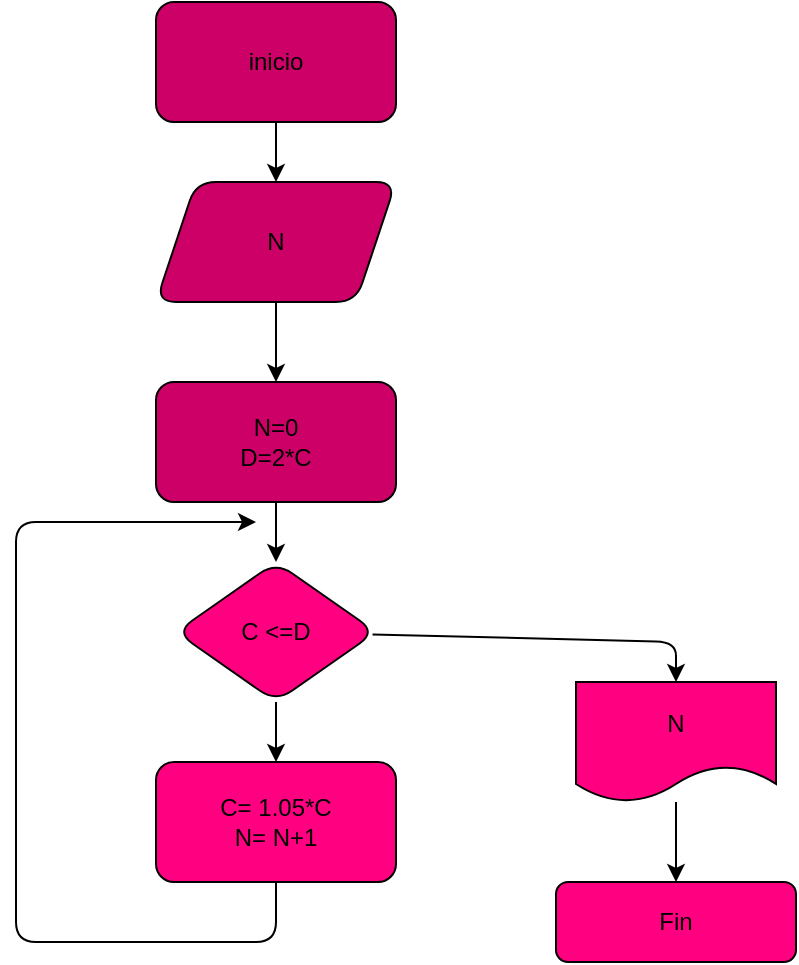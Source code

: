 <mxfile>
    <diagram id="fKFLWB02AS7j47P4m6fU" name="Page-1">
        <mxGraphModel dx="770" dy="413" grid="1" gridSize="10" guides="1" tooltips="1" connect="1" arrows="1" fold="1" page="1" pageScale="1" pageWidth="827" pageHeight="1169" math="0" shadow="0">
            <root>
                <mxCell id="0"/>
                <mxCell id="1" parent="0"/>
                <mxCell id="4" value="" style="edgeStyle=none;html=1;" edge="1" parent="1" source="2" target="3">
                    <mxGeometry relative="1" as="geometry"/>
                </mxCell>
                <mxCell id="2" value="inicio" style="rounded=1;whiteSpace=wrap;html=1;fillColor=#CC0066;" vertex="1" parent="1">
                    <mxGeometry x="260" y="20" width="120" height="60" as="geometry"/>
                </mxCell>
                <mxCell id="6" value="" style="edgeStyle=none;html=1;" edge="1" parent="1" source="3" target="5">
                    <mxGeometry relative="1" as="geometry"/>
                </mxCell>
                <mxCell id="3" value="N" style="shape=parallelogram;perimeter=parallelogramPerimeter;whiteSpace=wrap;html=1;fixedSize=1;rounded=1;fillColor=#CC0066;" vertex="1" parent="1">
                    <mxGeometry x="260" y="110" width="120" height="60" as="geometry"/>
                </mxCell>
                <mxCell id="8" value="" style="edgeStyle=none;html=1;" edge="1" parent="1" source="5" target="7">
                    <mxGeometry relative="1" as="geometry"/>
                </mxCell>
                <mxCell id="5" value="N=0&lt;br&gt;D=2*C" style="whiteSpace=wrap;html=1;rounded=1;fillColor=#CC0066;" vertex="1" parent="1">
                    <mxGeometry x="260" y="210" width="120" height="60" as="geometry"/>
                </mxCell>
                <mxCell id="10" value="" style="edgeStyle=none;html=1;" edge="1" parent="1" source="7" target="9">
                    <mxGeometry relative="1" as="geometry"/>
                </mxCell>
                <mxCell id="12" value="" style="edgeStyle=none;html=1;" edge="1" parent="1" source="7" target="11">
                    <mxGeometry relative="1" as="geometry">
                        <Array as="points">
                            <mxPoint x="520" y="340"/>
                        </Array>
                    </mxGeometry>
                </mxCell>
                <mxCell id="7" value="C &amp;lt;=D" style="rhombus;whiteSpace=wrap;html=1;rounded=1;fillColor=#FF0080;" vertex="1" parent="1">
                    <mxGeometry x="270" y="300" width="100" height="70" as="geometry"/>
                </mxCell>
                <mxCell id="16" value="" style="edgeStyle=none;html=1;" edge="1" parent="1" source="9">
                    <mxGeometry relative="1" as="geometry">
                        <mxPoint x="310" y="280" as="targetPoint"/>
                        <Array as="points">
                            <mxPoint x="320" y="490"/>
                            <mxPoint x="190" y="490"/>
                            <mxPoint x="190" y="280"/>
                        </Array>
                    </mxGeometry>
                </mxCell>
                <mxCell id="9" value="C= 1.05*C&lt;br&gt;N= N+1" style="whiteSpace=wrap;html=1;rounded=1;fillColor=#FF0080;" vertex="1" parent="1">
                    <mxGeometry x="260" y="400" width="120" height="60" as="geometry"/>
                </mxCell>
                <mxCell id="14" value="" style="edgeStyle=none;html=1;" edge="1" parent="1" source="11" target="13">
                    <mxGeometry relative="1" as="geometry"/>
                </mxCell>
                <mxCell id="11" value="N" style="shape=document;whiteSpace=wrap;html=1;boundedLbl=1;rounded=1;fillColor=#FF0080;" vertex="1" parent="1">
                    <mxGeometry x="470" y="360" width="100" height="60" as="geometry"/>
                </mxCell>
                <mxCell id="13" value="Fin" style="whiteSpace=wrap;html=1;rounded=1;fillColor=#FF0080;" vertex="1" parent="1">
                    <mxGeometry x="460" y="460" width="120" height="40" as="geometry"/>
                </mxCell>
            </root>
        </mxGraphModel>
    </diagram>
</mxfile>